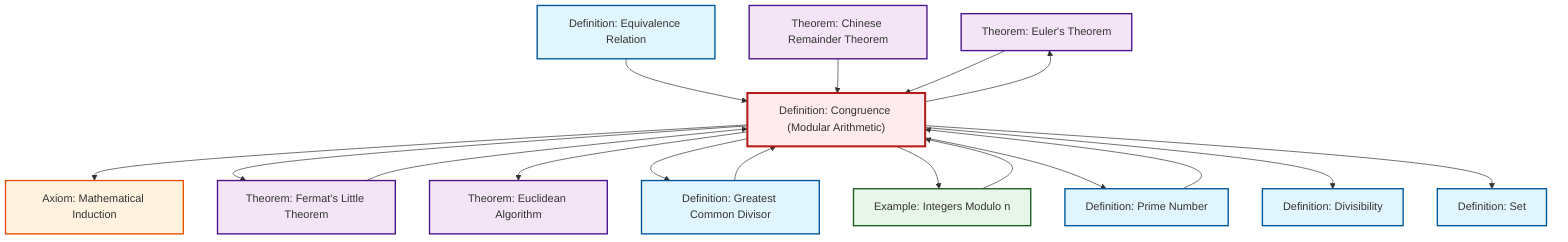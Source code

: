 graph TD
    classDef definition fill:#e1f5fe,stroke:#01579b,stroke-width:2px
    classDef theorem fill:#f3e5f5,stroke:#4a148c,stroke-width:2px
    classDef axiom fill:#fff3e0,stroke:#e65100,stroke-width:2px
    classDef example fill:#e8f5e9,stroke:#1b5e20,stroke-width:2px
    classDef current fill:#ffebee,stroke:#b71c1c,stroke-width:3px
    thm-euler["Theorem: Euler's Theorem"]:::theorem
    def-prime["Definition: Prime Number"]:::definition
    def-equivalence-relation["Definition: Equivalence Relation"]:::definition
    def-gcd["Definition: Greatest Common Divisor"]:::definition
    def-set["Definition: Set"]:::definition
    thm-euclidean-algorithm["Theorem: Euclidean Algorithm"]:::theorem
    thm-chinese-remainder["Theorem: Chinese Remainder Theorem"]:::theorem
    def-congruence["Definition: Congruence (Modular Arithmetic)"]:::definition
    ax-induction["Axiom: Mathematical Induction"]:::axiom
    thm-fermat-little["Theorem: Fermat's Little Theorem"]:::theorem
    ex-quotient-integers-mod-n["Example: Integers Modulo n"]:::example
    def-divisibility["Definition: Divisibility"]:::definition
    def-congruence --> ax-induction
    thm-fermat-little --> def-congruence
    def-congruence --> thm-fermat-little
    def-congruence --> thm-euler
    def-prime --> def-congruence
    def-congruence --> thm-euclidean-algorithm
    def-congruence --> def-gcd
    def-congruence --> ex-quotient-integers-mod-n
    def-congruence --> def-prime
    ex-quotient-integers-mod-n --> def-congruence
    def-congruence --> def-divisibility
    def-congruence --> def-set
    def-equivalence-relation --> def-congruence
    def-gcd --> def-congruence
    thm-chinese-remainder --> def-congruence
    thm-euler --> def-congruence
    class def-congruence current